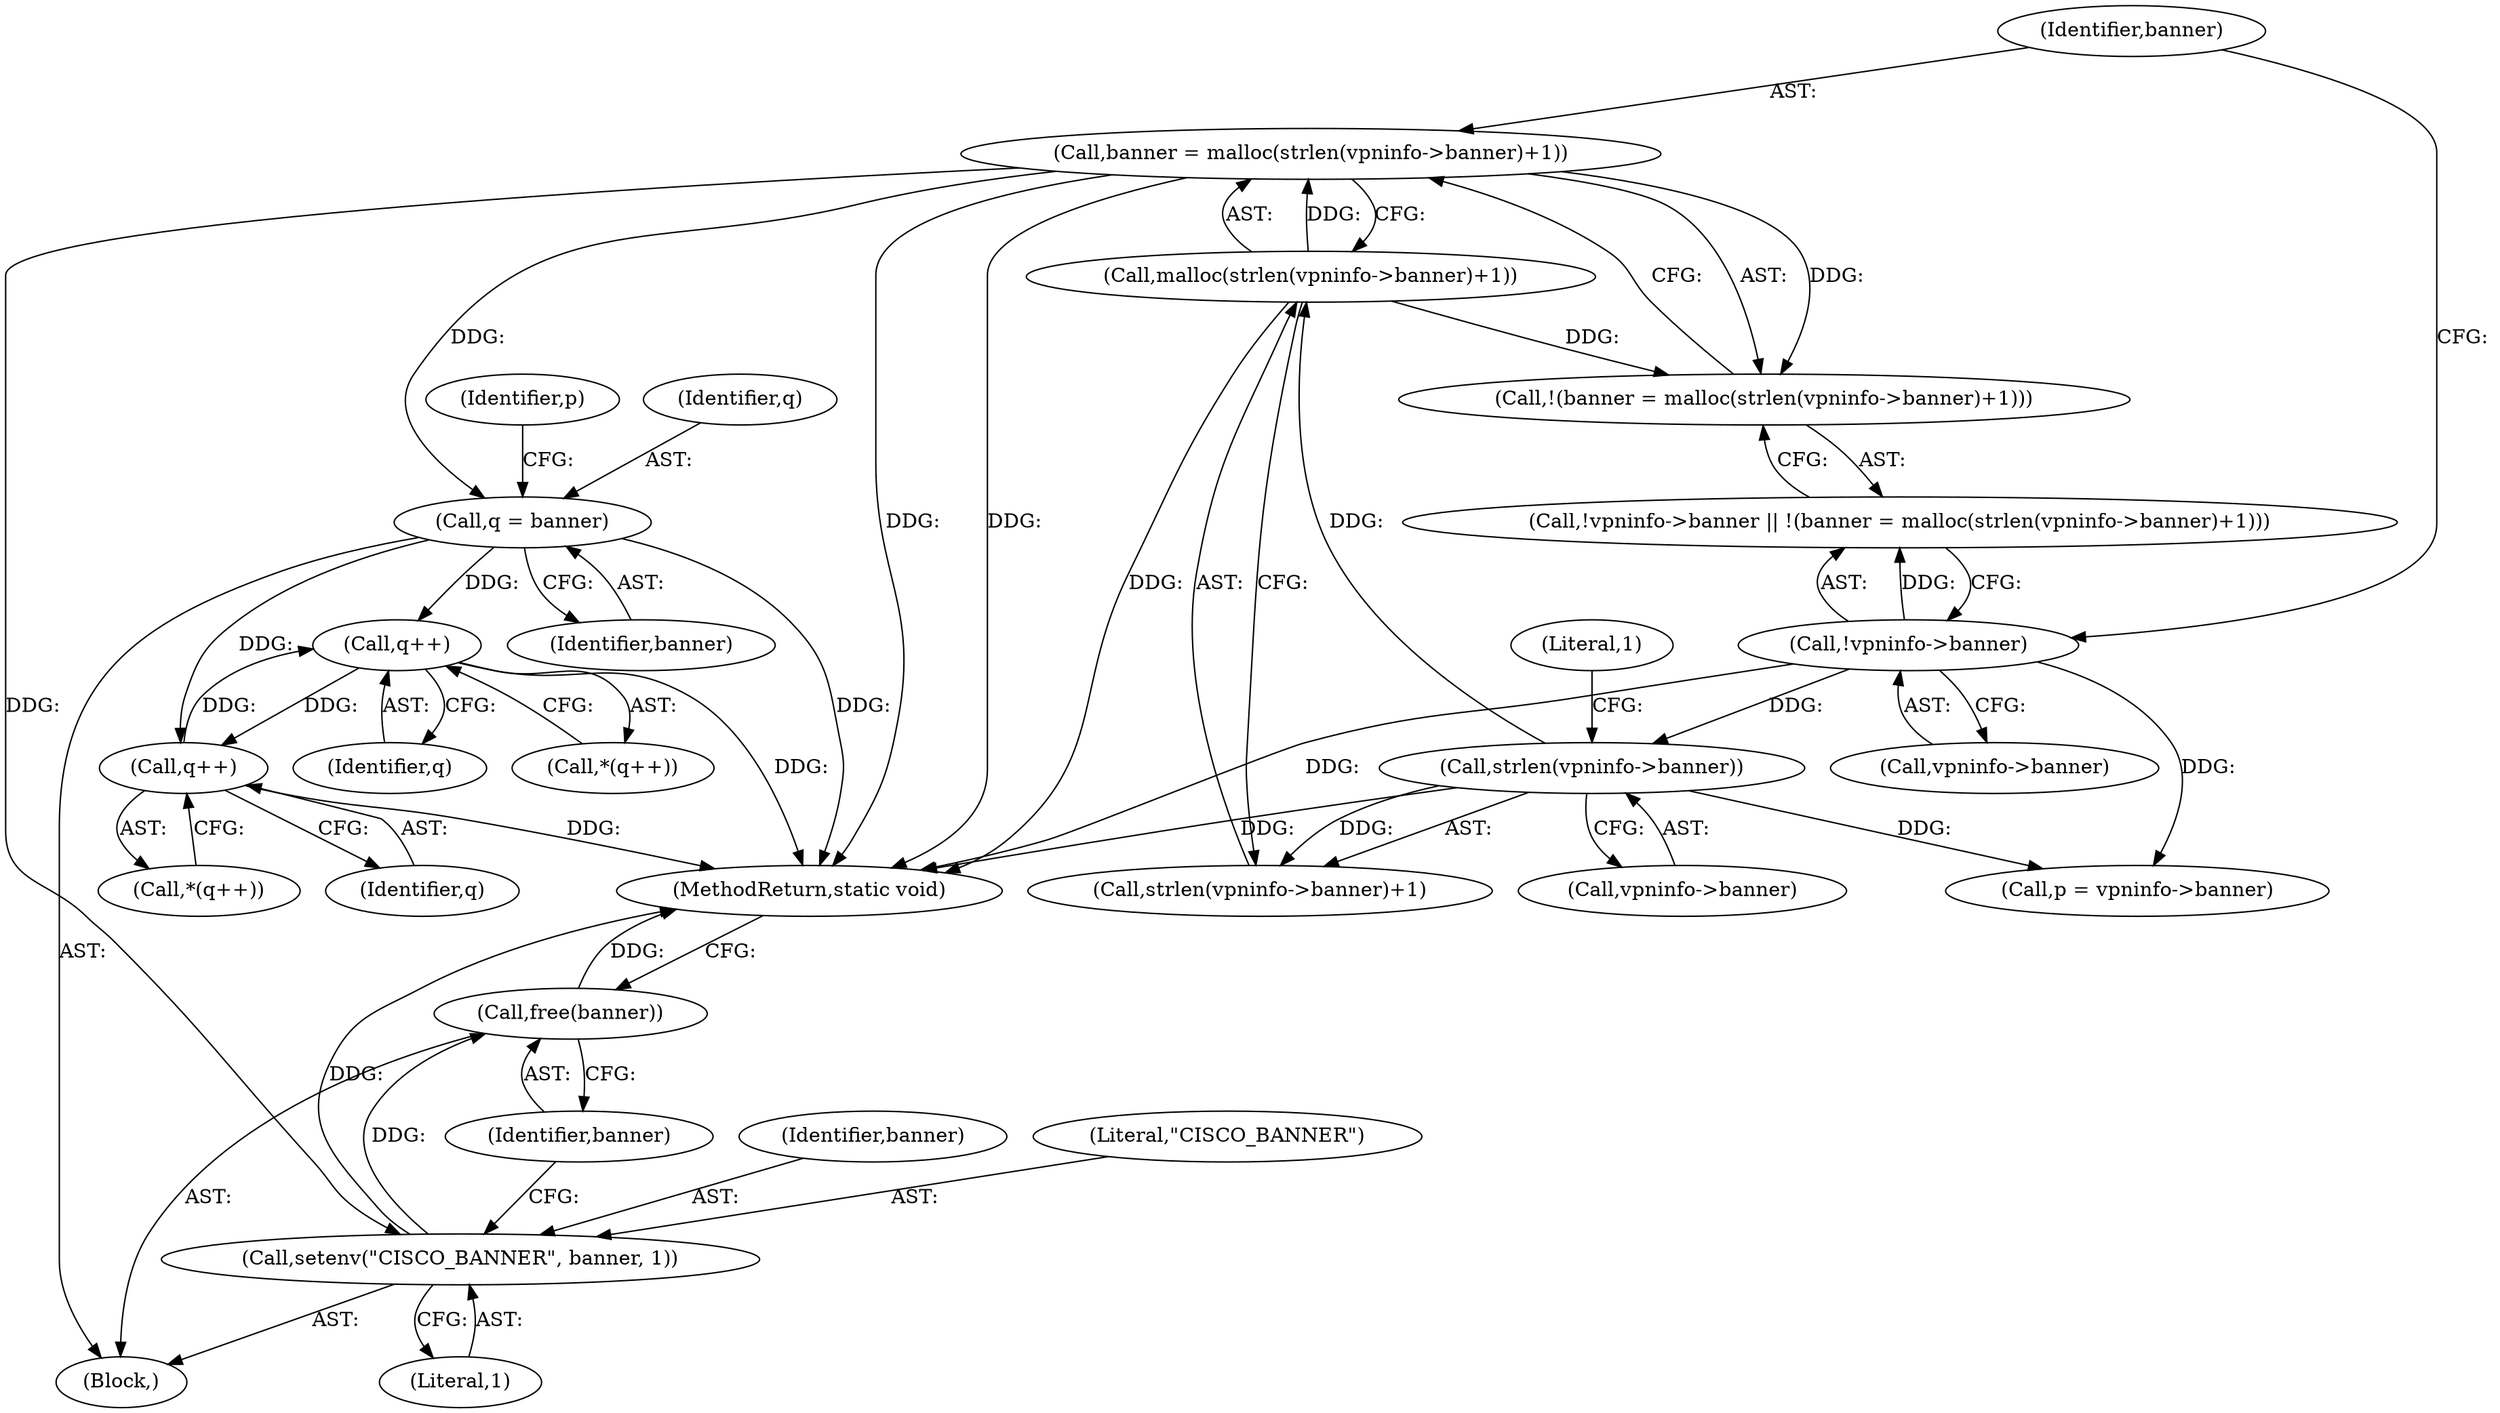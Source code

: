 digraph "0_infradead_14cae65318d3ef1f7d449e463b72b6934e82f1c2@API" {
"1000113" [label="(Call,banner = malloc(strlen(vpninfo->banner)+1))"];
"1000115" [label="(Call,malloc(strlen(vpninfo->banner)+1))"];
"1000117" [label="(Call,strlen(vpninfo->banner))"];
"1000108" [label="(Call,!vpninfo->banner)"];
"1000112" [label="(Call,!(banner = malloc(strlen(vpninfo->banner)+1)))"];
"1000131" [label="(Call,q = banner)"];
"1000164" [label="(Call,q++)"];
"1000176" [label="(Call,q++)"];
"1000185" [label="(Call,setenv(\"CISCO_BANNER\", banner, 1))"];
"1000189" [label="(Call,free(banner))"];
"1000164" [label="(Call,q++)"];
"1000191" [label="(MethodReturn,static void)"];
"1000165" [label="(Identifier,q)"];
"1000163" [label="(Call,*(q++))"];
"1000176" [label="(Call,q++)"];
"1000177" [label="(Identifier,q)"];
"1000136" [label="(Identifier,p)"];
"1000114" [label="(Identifier,banner)"];
"1000112" [label="(Call,!(banner = malloc(strlen(vpninfo->banner)+1)))"];
"1000189" [label="(Call,free(banner))"];
"1000190" [label="(Identifier,banner)"];
"1000188" [label="(Literal,1)"];
"1000109" [label="(Call,vpninfo->banner)"];
"1000126" [label="(Call,p = vpninfo->banner)"];
"1000187" [label="(Identifier,banner)"];
"1000113" [label="(Call,banner = malloc(strlen(vpninfo->banner)+1))"];
"1000117" [label="(Call,strlen(vpninfo->banner))"];
"1000185" [label="(Call,setenv(\"CISCO_BANNER\", banner, 1))"];
"1000107" [label="(Call,!vpninfo->banner || !(banner = malloc(strlen(vpninfo->banner)+1)))"];
"1000108" [label="(Call,!vpninfo->banner)"];
"1000121" [label="(Literal,1)"];
"1000115" [label="(Call,malloc(strlen(vpninfo->banner)+1))"];
"1000132" [label="(Identifier,q)"];
"1000116" [label="(Call,strlen(vpninfo->banner)+1)"];
"1000133" [label="(Identifier,banner)"];
"1000102" [label="(Block,)"];
"1000175" [label="(Call,*(q++))"];
"1000186" [label="(Literal,\"CISCO_BANNER\")"];
"1000118" [label="(Call,vpninfo->banner)"];
"1000131" [label="(Call,q = banner)"];
"1000113" -> "1000112"  [label="AST: "];
"1000113" -> "1000115"  [label="CFG: "];
"1000114" -> "1000113"  [label="AST: "];
"1000115" -> "1000113"  [label="AST: "];
"1000112" -> "1000113"  [label="CFG: "];
"1000113" -> "1000191"  [label="DDG: "];
"1000113" -> "1000191"  [label="DDG: "];
"1000113" -> "1000112"  [label="DDG: "];
"1000115" -> "1000113"  [label="DDG: "];
"1000113" -> "1000131"  [label="DDG: "];
"1000113" -> "1000185"  [label="DDG: "];
"1000115" -> "1000116"  [label="CFG: "];
"1000116" -> "1000115"  [label="AST: "];
"1000115" -> "1000191"  [label="DDG: "];
"1000115" -> "1000112"  [label="DDG: "];
"1000117" -> "1000115"  [label="DDG: "];
"1000117" -> "1000116"  [label="AST: "];
"1000117" -> "1000118"  [label="CFG: "];
"1000118" -> "1000117"  [label="AST: "];
"1000121" -> "1000117"  [label="CFG: "];
"1000117" -> "1000191"  [label="DDG: "];
"1000117" -> "1000116"  [label="DDG: "];
"1000108" -> "1000117"  [label="DDG: "];
"1000117" -> "1000126"  [label="DDG: "];
"1000108" -> "1000107"  [label="AST: "];
"1000108" -> "1000109"  [label="CFG: "];
"1000109" -> "1000108"  [label="AST: "];
"1000114" -> "1000108"  [label="CFG: "];
"1000107" -> "1000108"  [label="CFG: "];
"1000108" -> "1000191"  [label="DDG: "];
"1000108" -> "1000107"  [label="DDG: "];
"1000108" -> "1000126"  [label="DDG: "];
"1000112" -> "1000107"  [label="AST: "];
"1000107" -> "1000112"  [label="CFG: "];
"1000131" -> "1000102"  [label="AST: "];
"1000131" -> "1000133"  [label="CFG: "];
"1000132" -> "1000131"  [label="AST: "];
"1000133" -> "1000131"  [label="AST: "];
"1000136" -> "1000131"  [label="CFG: "];
"1000131" -> "1000191"  [label="DDG: "];
"1000131" -> "1000164"  [label="DDG: "];
"1000131" -> "1000176"  [label="DDG: "];
"1000164" -> "1000163"  [label="AST: "];
"1000164" -> "1000165"  [label="CFG: "];
"1000165" -> "1000164"  [label="AST: "];
"1000163" -> "1000164"  [label="CFG: "];
"1000164" -> "1000191"  [label="DDG: "];
"1000176" -> "1000164"  [label="DDG: "];
"1000164" -> "1000176"  [label="DDG: "];
"1000176" -> "1000175"  [label="AST: "];
"1000176" -> "1000177"  [label="CFG: "];
"1000177" -> "1000176"  [label="AST: "];
"1000175" -> "1000176"  [label="CFG: "];
"1000176" -> "1000191"  [label="DDG: "];
"1000185" -> "1000102"  [label="AST: "];
"1000185" -> "1000188"  [label="CFG: "];
"1000186" -> "1000185"  [label="AST: "];
"1000187" -> "1000185"  [label="AST: "];
"1000188" -> "1000185"  [label="AST: "];
"1000190" -> "1000185"  [label="CFG: "];
"1000185" -> "1000191"  [label="DDG: "];
"1000185" -> "1000189"  [label="DDG: "];
"1000189" -> "1000102"  [label="AST: "];
"1000189" -> "1000190"  [label="CFG: "];
"1000190" -> "1000189"  [label="AST: "];
"1000191" -> "1000189"  [label="CFG: "];
"1000189" -> "1000191"  [label="DDG: "];
}
